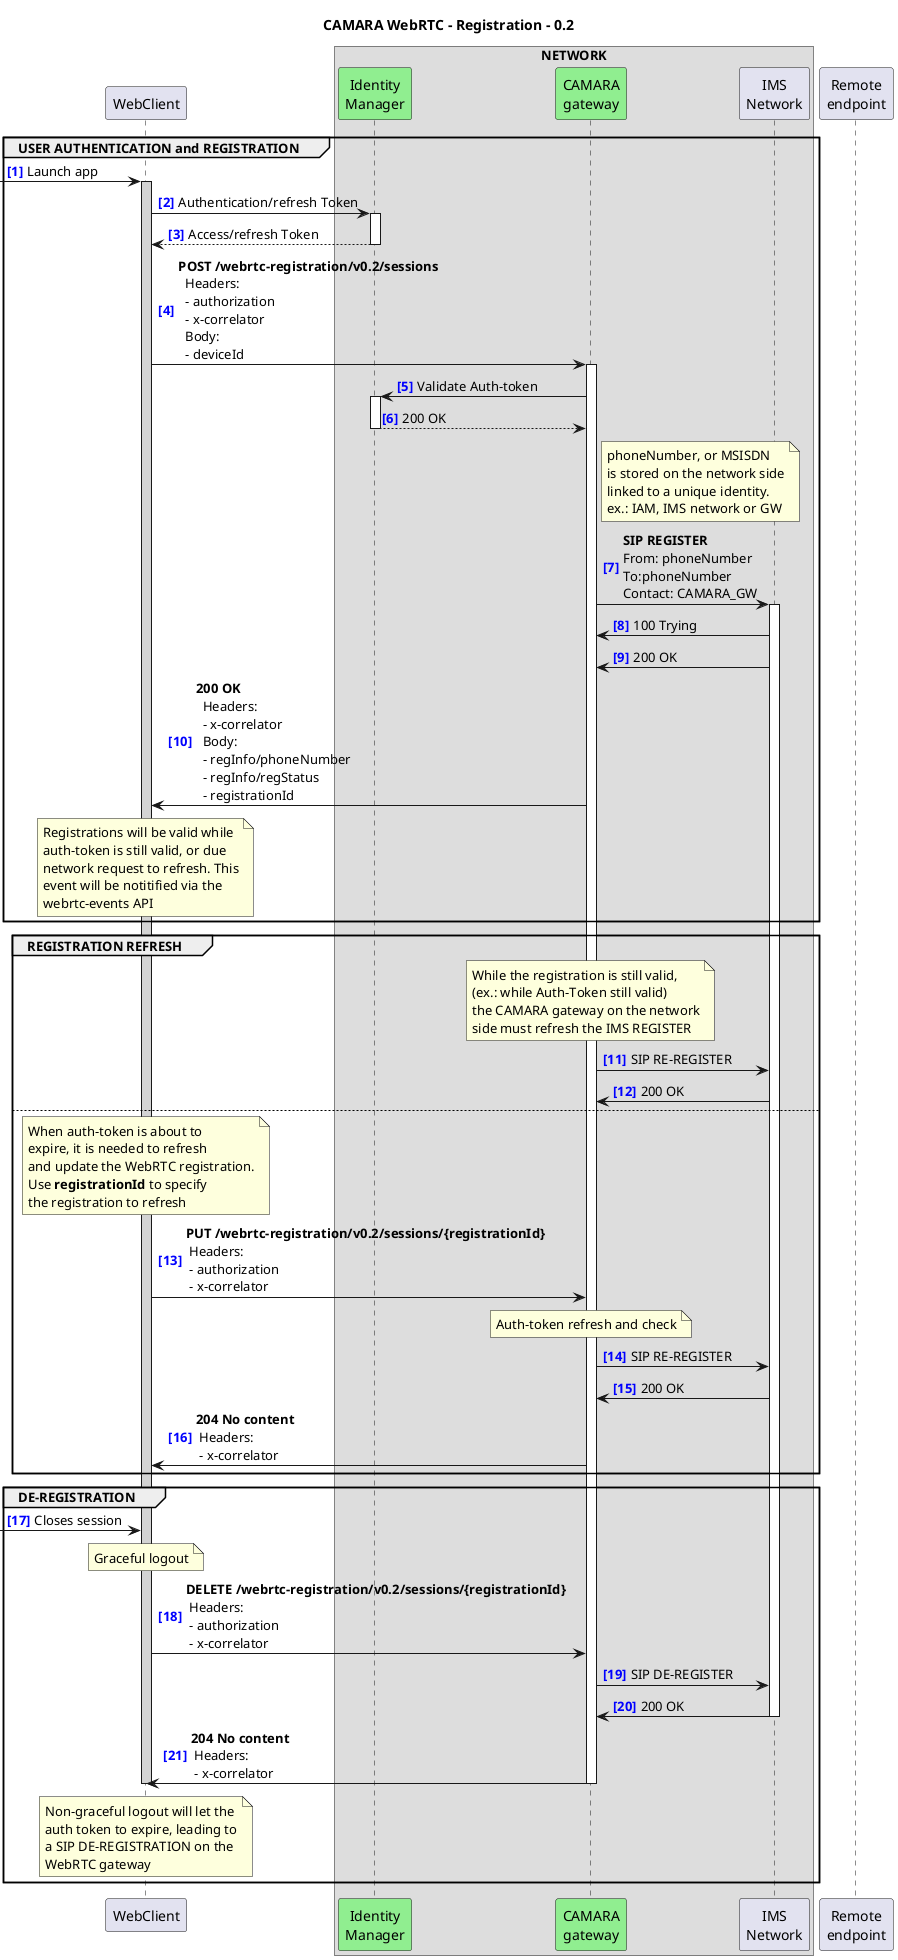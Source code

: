 @startuml WebRTC-Registration-0.2

title "CAMARA WebRTC - Registration - 0.2"
autonumber "<font color=blue><b>[0]"


participant WebClient
box NETWORK
participant "Identity\nManager" as IAM #LightGreen
participant "CAMARA\ngateway" as CAMARA_GW #LightGreen
participant "IMS\nNetwork" as IMS_Network
end box
participant "Remote\nendpoint" as RemoteEndpoint

' --- USER AUTHENTICATION and REGISTRATION
group USER AUTHENTICATION and REGISTRATION

[-> WebClient: Launch app
activate WebClient #LightGray

WebClient -> IAM: Authentication/refresh Token
activate IAM
return Access/refresh Token
WebClient -> CAMARA_GW: **POST /webrtc-registration/v0.2/sessions**\n\
  Headers: \n\
  - authorization \n\
  - x-correlator \n\
  Body: \n\
  - deviceId
activate CAMARA_GW

CAMARA_GW -> IAM: Validate Auth-token
activate IAM
return 200 OK

note right CAMARA_GW
  phoneNumber, or MSISDN
  is stored on the network side
  linked to a unique identity.
  ex.: IAM, IMS network or GW
end note

CAMARA_GW -> IMS_Network: **SIP REGISTER**\nFrom: phoneNumber\nTo:phoneNumber\nContact: CAMARA_GW
activate IMS_Network
IMS_Network -> CAMARA_GW: 100 Trying
IMS_Network -> CAMARA_GW: 200 OK
CAMARA_GW -> WebClient: **200 OK**\n\
  Headers: \n\
  - x-correlator \n\
  Body:\n\
  - regInfo/phoneNumber\n\
  - regInfo/regStatus\n\
  - registrationId
note over WebClient
  Registrations will be valid while
  auth-token is still valid, or due
  network request to refresh. This
  event will be notitified via the
  webrtc-events API
end note
end

' --- Refreshing of registration
group REGISTRATION REFRESH
  note over CAMARA_GW
   While the registration is still valid,
   (ex.: while Auth-Token still valid)
   the CAMARA gateway on the network
   side must refresh the IMS REGISTER
  end note
  CAMARA_GW -> IMS_Network: SIP RE-REGISTER
  IMS_Network -> CAMARA_GW: 200 OK

else
note over WebClient
  When auth-token is about to
  expire, it is needed to refresh
  and update the WebRTC registration.
  Use **registrationId** to specify
  the registration to refresh
end note
WebClient -> CAMARA_GW: **PUT /webrtc-registration/v0.2/sessions/{registrationId}** \n\
 Headers: \n\
 - authorization \n\
 - x-correlator

note over CAMARA_GW
  Auth-token refresh and check
end note
CAMARA_GW -> IMS_Network: SIP RE-REGISTER
IMS_Network -> CAMARA_GW: 200 OK
CAMARA_GW -> WebClient: **204 No content**\n\
 Headers: \n\
 - x-correlator
end

' --- DE-REGISTRATION
group DE-REGISTRATION

[-> WebClient: Closes session

note over WebClient
  Graceful logout
end note
WebClient -> CAMARA_GW: **DELETE /webrtc-registration/v0.2/sessions/{registrationId}** \n\
 Headers: \n\
 - authorization \n\
 - x-correlator
CAMARA_GW -> IMS_Network: SIP DE-REGISTER
IMS_Network -> CAMARA_GW: 200 OK
deactivate IMS_Network

CAMARA_GW -> WebClient: **204 No content**\n\
 Headers: \n\
 - x-correlator

deactivate CAMARA_GW      
deactivate WebClient

note over WebClient
  Non-graceful logout will let the
  auth token to expire, leading to
  a SIP DE-REGISTRATION on the
  WebRTC gateway
end note
end 

@enduml
